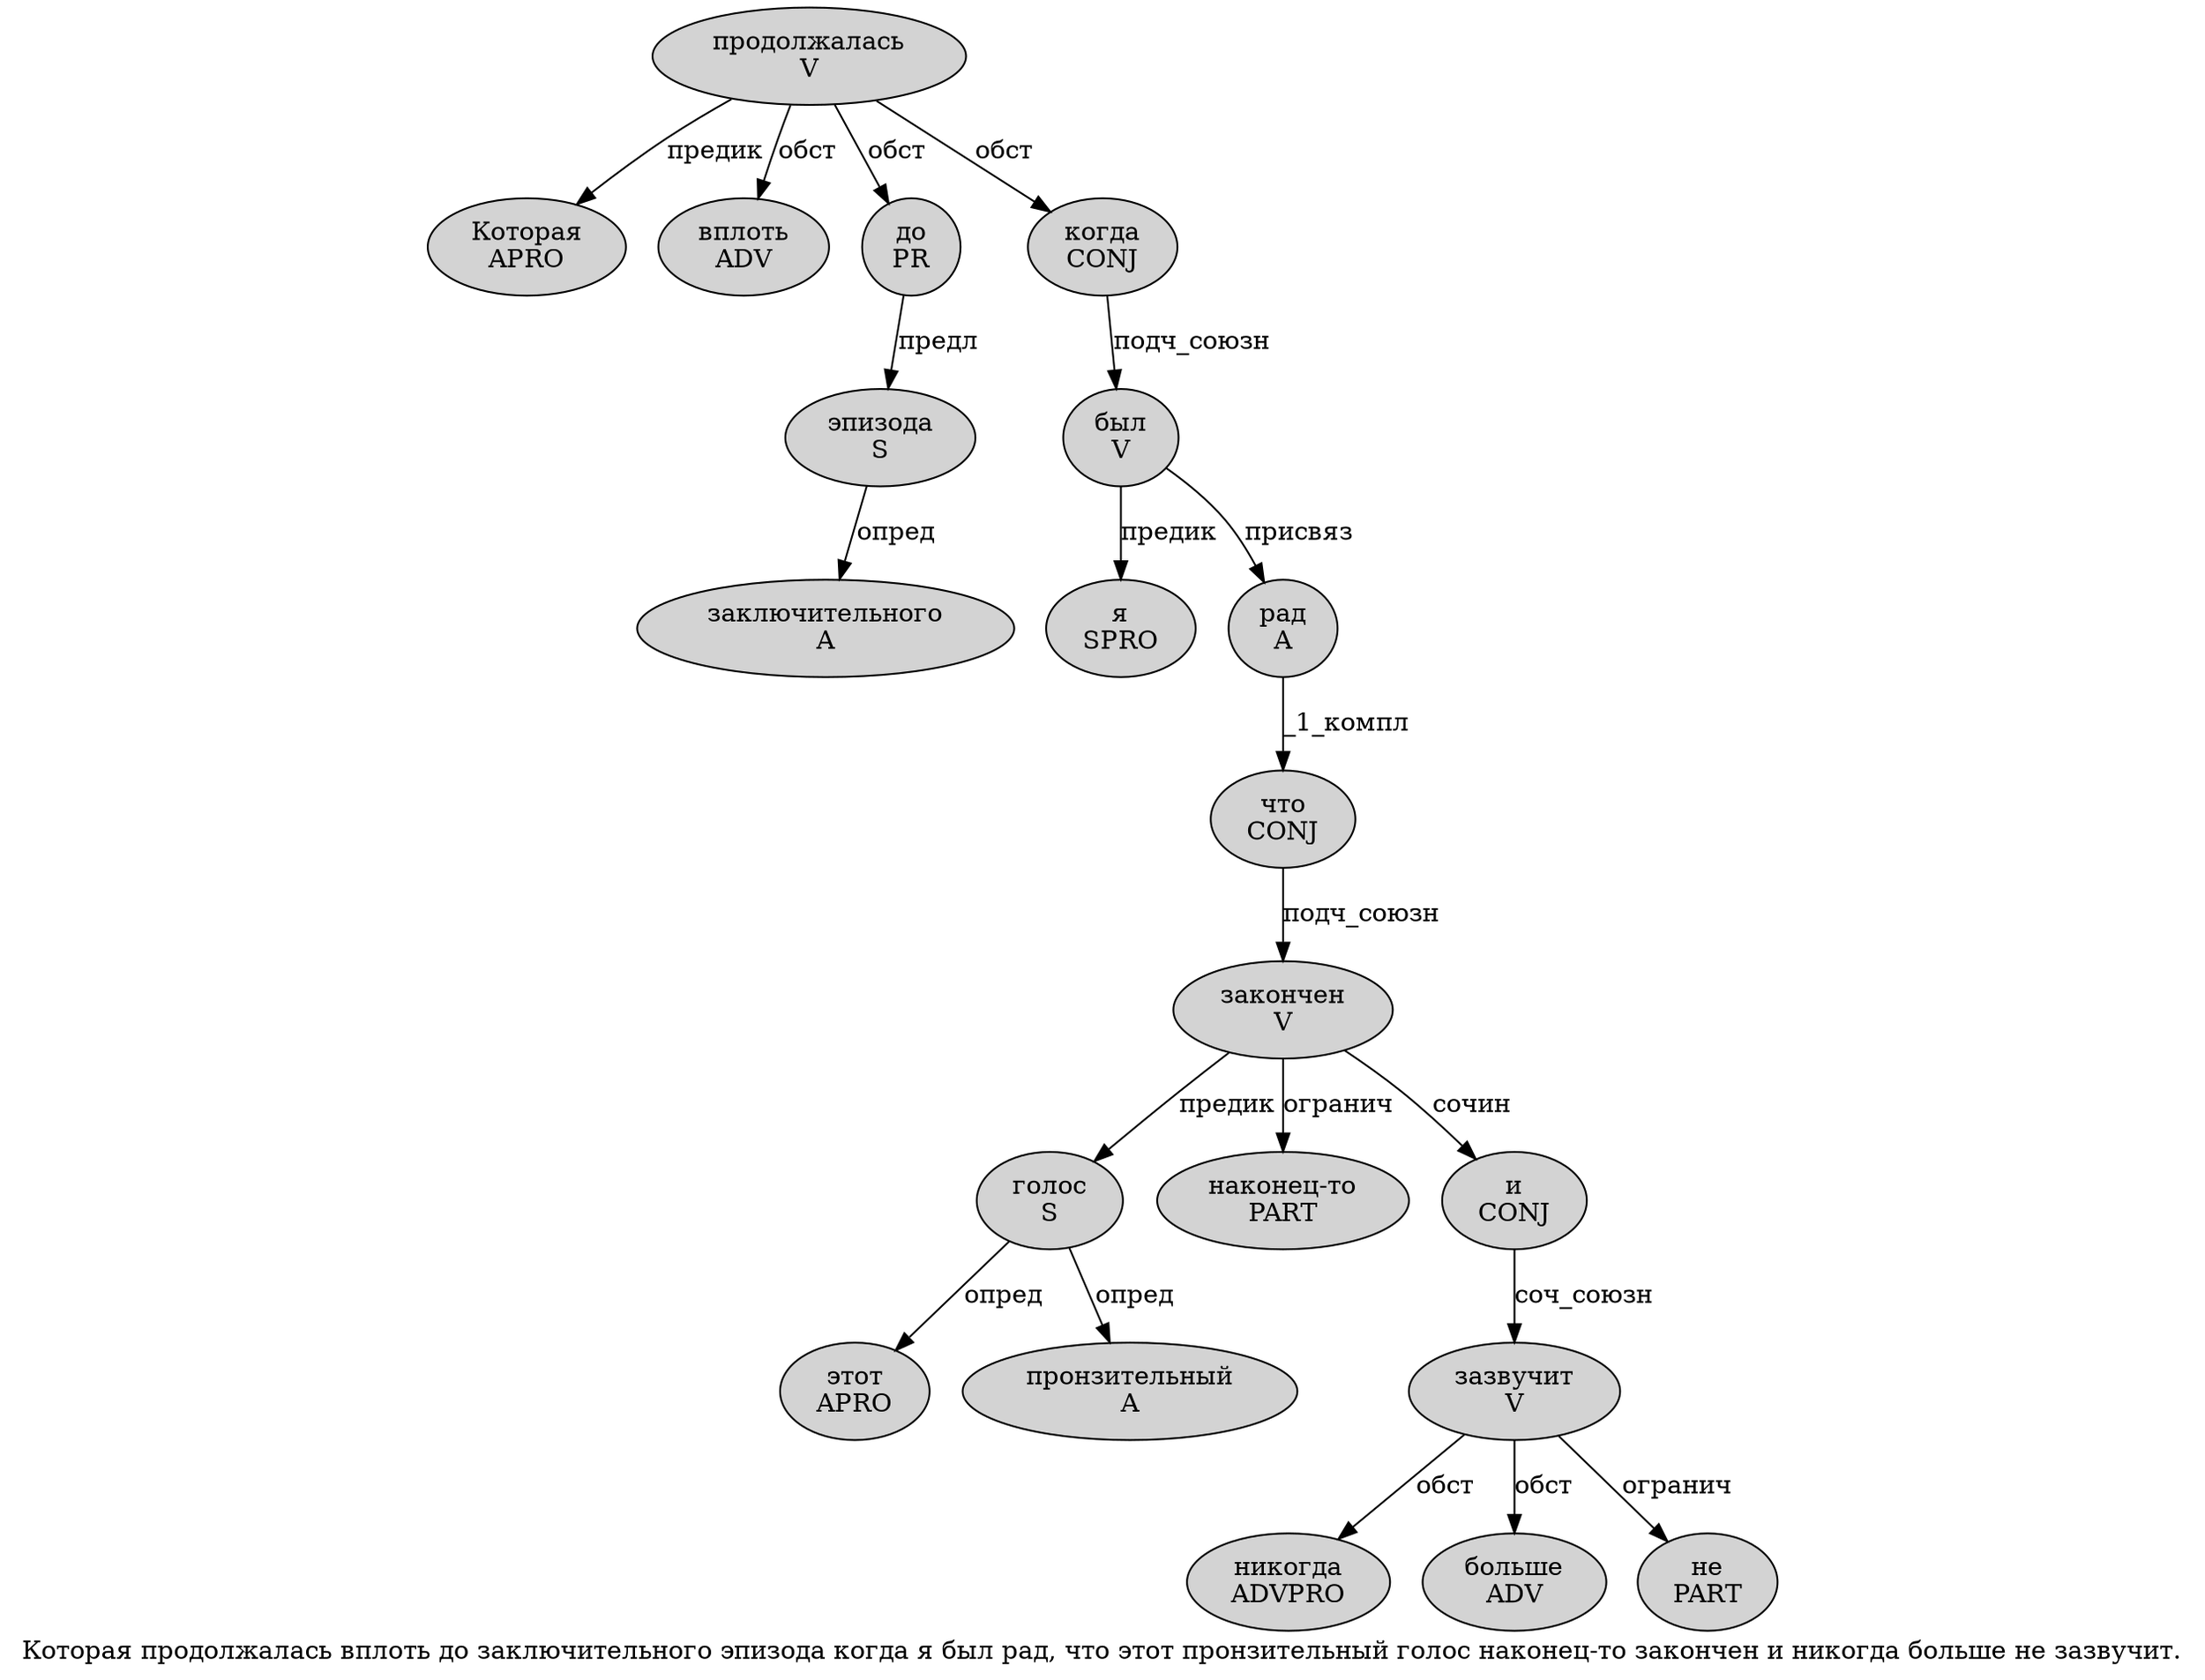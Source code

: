 digraph SENTENCE_2386 {
	graph [label="Которая продолжалась вплоть до заключительного эпизода когда я был рад, что этот пронзительный голос наконец-то закончен и никогда больше не зазвучит."]
	node [style=filled]
		0 [label="Которая
APRO" color="" fillcolor=lightgray penwidth=1 shape=ellipse]
		1 [label="продолжалась
V" color="" fillcolor=lightgray penwidth=1 shape=ellipse]
		2 [label="вплоть
ADV" color="" fillcolor=lightgray penwidth=1 shape=ellipse]
		3 [label="до
PR" color="" fillcolor=lightgray penwidth=1 shape=ellipse]
		4 [label="заключительного
A" color="" fillcolor=lightgray penwidth=1 shape=ellipse]
		5 [label="эпизода
S" color="" fillcolor=lightgray penwidth=1 shape=ellipse]
		6 [label="когда
CONJ" color="" fillcolor=lightgray penwidth=1 shape=ellipse]
		7 [label="я
SPRO" color="" fillcolor=lightgray penwidth=1 shape=ellipse]
		8 [label="был
V" color="" fillcolor=lightgray penwidth=1 shape=ellipse]
		9 [label="рад
A" color="" fillcolor=lightgray penwidth=1 shape=ellipse]
		11 [label="что
CONJ" color="" fillcolor=lightgray penwidth=1 shape=ellipse]
		12 [label="этот
APRO" color="" fillcolor=lightgray penwidth=1 shape=ellipse]
		13 [label="пронзительный
A" color="" fillcolor=lightgray penwidth=1 shape=ellipse]
		14 [label="голос
S" color="" fillcolor=lightgray penwidth=1 shape=ellipse]
		15 [label="наконец-то
PART" color="" fillcolor=lightgray penwidth=1 shape=ellipse]
		16 [label="закончен
V" color="" fillcolor=lightgray penwidth=1 shape=ellipse]
		17 [label="и
CONJ" color="" fillcolor=lightgray penwidth=1 shape=ellipse]
		18 [label="никогда
ADVPRO" color="" fillcolor=lightgray penwidth=1 shape=ellipse]
		19 [label="больше
ADV" color="" fillcolor=lightgray penwidth=1 shape=ellipse]
		20 [label="не
PART" color="" fillcolor=lightgray penwidth=1 shape=ellipse]
		21 [label="зазвучит
V" color="" fillcolor=lightgray penwidth=1 shape=ellipse]
			1 -> 0 [label="предик"]
			1 -> 2 [label="обст"]
			1 -> 3 [label="обст"]
			1 -> 6 [label="обст"]
			11 -> 16 [label="подч_союзн"]
			17 -> 21 [label="соч_союзн"]
			6 -> 8 [label="подч_союзн"]
			14 -> 12 [label="опред"]
			14 -> 13 [label="опред"]
			8 -> 7 [label="предик"]
			8 -> 9 [label="присвяз"]
			3 -> 5 [label="предл"]
			9 -> 11 [label="_1_компл"]
			5 -> 4 [label="опред"]
			16 -> 14 [label="предик"]
			16 -> 15 [label="огранич"]
			16 -> 17 [label="сочин"]
			21 -> 18 [label="обст"]
			21 -> 19 [label="обст"]
			21 -> 20 [label="огранич"]
}
